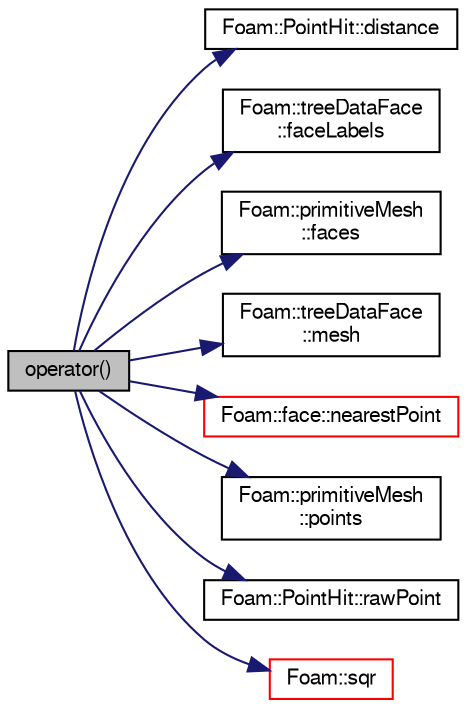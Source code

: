 digraph "operator()"
{
  bgcolor="transparent";
  edge [fontname="FreeSans",fontsize="10",labelfontname="FreeSans",labelfontsize="10"];
  node [fontname="FreeSans",fontsize="10",shape=record];
  rankdir="LR";
  Node4 [label="operator()",height=0.2,width=0.4,color="black", fillcolor="grey75", style="filled", fontcolor="black"];
  Node4 -> Node5 [color="midnightblue",fontsize="10",style="solid",fontname="FreeSans"];
  Node5 [label="Foam::PointHit::distance",height=0.2,width=0.4,color="black",URL="$a27558.html#a288a3ea8e3ee215a5e12afc1002ed4e6",tooltip="Return distance to hit. "];
  Node4 -> Node6 [color="midnightblue",fontsize="10",style="solid",fontname="FreeSans"];
  Node6 [label="Foam::treeDataFace\l::faceLabels",height=0.2,width=0.4,color="black",URL="$a25042.html#a5558e24644e12d0ef31b420e6b2c22c1"];
  Node4 -> Node7 [color="midnightblue",fontsize="10",style="solid",fontname="FreeSans"];
  Node7 [label="Foam::primitiveMesh\l::faces",height=0.2,width=0.4,color="black",URL="$a27530.html#a3669b3b29537f3a55bbd2ffa8c749f41",tooltip="Return faces. "];
  Node4 -> Node8 [color="midnightblue",fontsize="10",style="solid",fontname="FreeSans"];
  Node8 [label="Foam::treeDataFace\l::mesh",height=0.2,width=0.4,color="black",URL="$a25042.html#a77defb5cc5189c42f5fd25e9d163cc3b"];
  Node4 -> Node9 [color="midnightblue",fontsize="10",style="solid",fontname="FreeSans"];
  Node9 [label="Foam::face::nearestPoint",height=0.2,width=0.4,color="red",URL="$a27218.html#a63a61f4d0eca714a14157cf1dc9b1366",tooltip="Return nearest point to face. "];
  Node4 -> Node24 [color="midnightblue",fontsize="10",style="solid",fontname="FreeSans"];
  Node24 [label="Foam::primitiveMesh\l::points",height=0.2,width=0.4,color="black",URL="$a27530.html#ad0e408ab3f867b58e419eb1cd8c2dbb6",tooltip="Return mesh points. "];
  Node4 -> Node25 [color="midnightblue",fontsize="10",style="solid",fontname="FreeSans"];
  Node25 [label="Foam::PointHit::rawPoint",height=0.2,width=0.4,color="black",URL="$a27558.html#a479a270e3db1518fd61b8a756455786b",tooltip="Return point with no checking. "];
  Node4 -> Node26 [color="midnightblue",fontsize="10",style="solid",fontname="FreeSans"];
  Node26 [label="Foam::sqr",height=0.2,width=0.4,color="red",URL="$a21124.html#a277dc11c581d53826ab5090b08f3b17b"];
}
